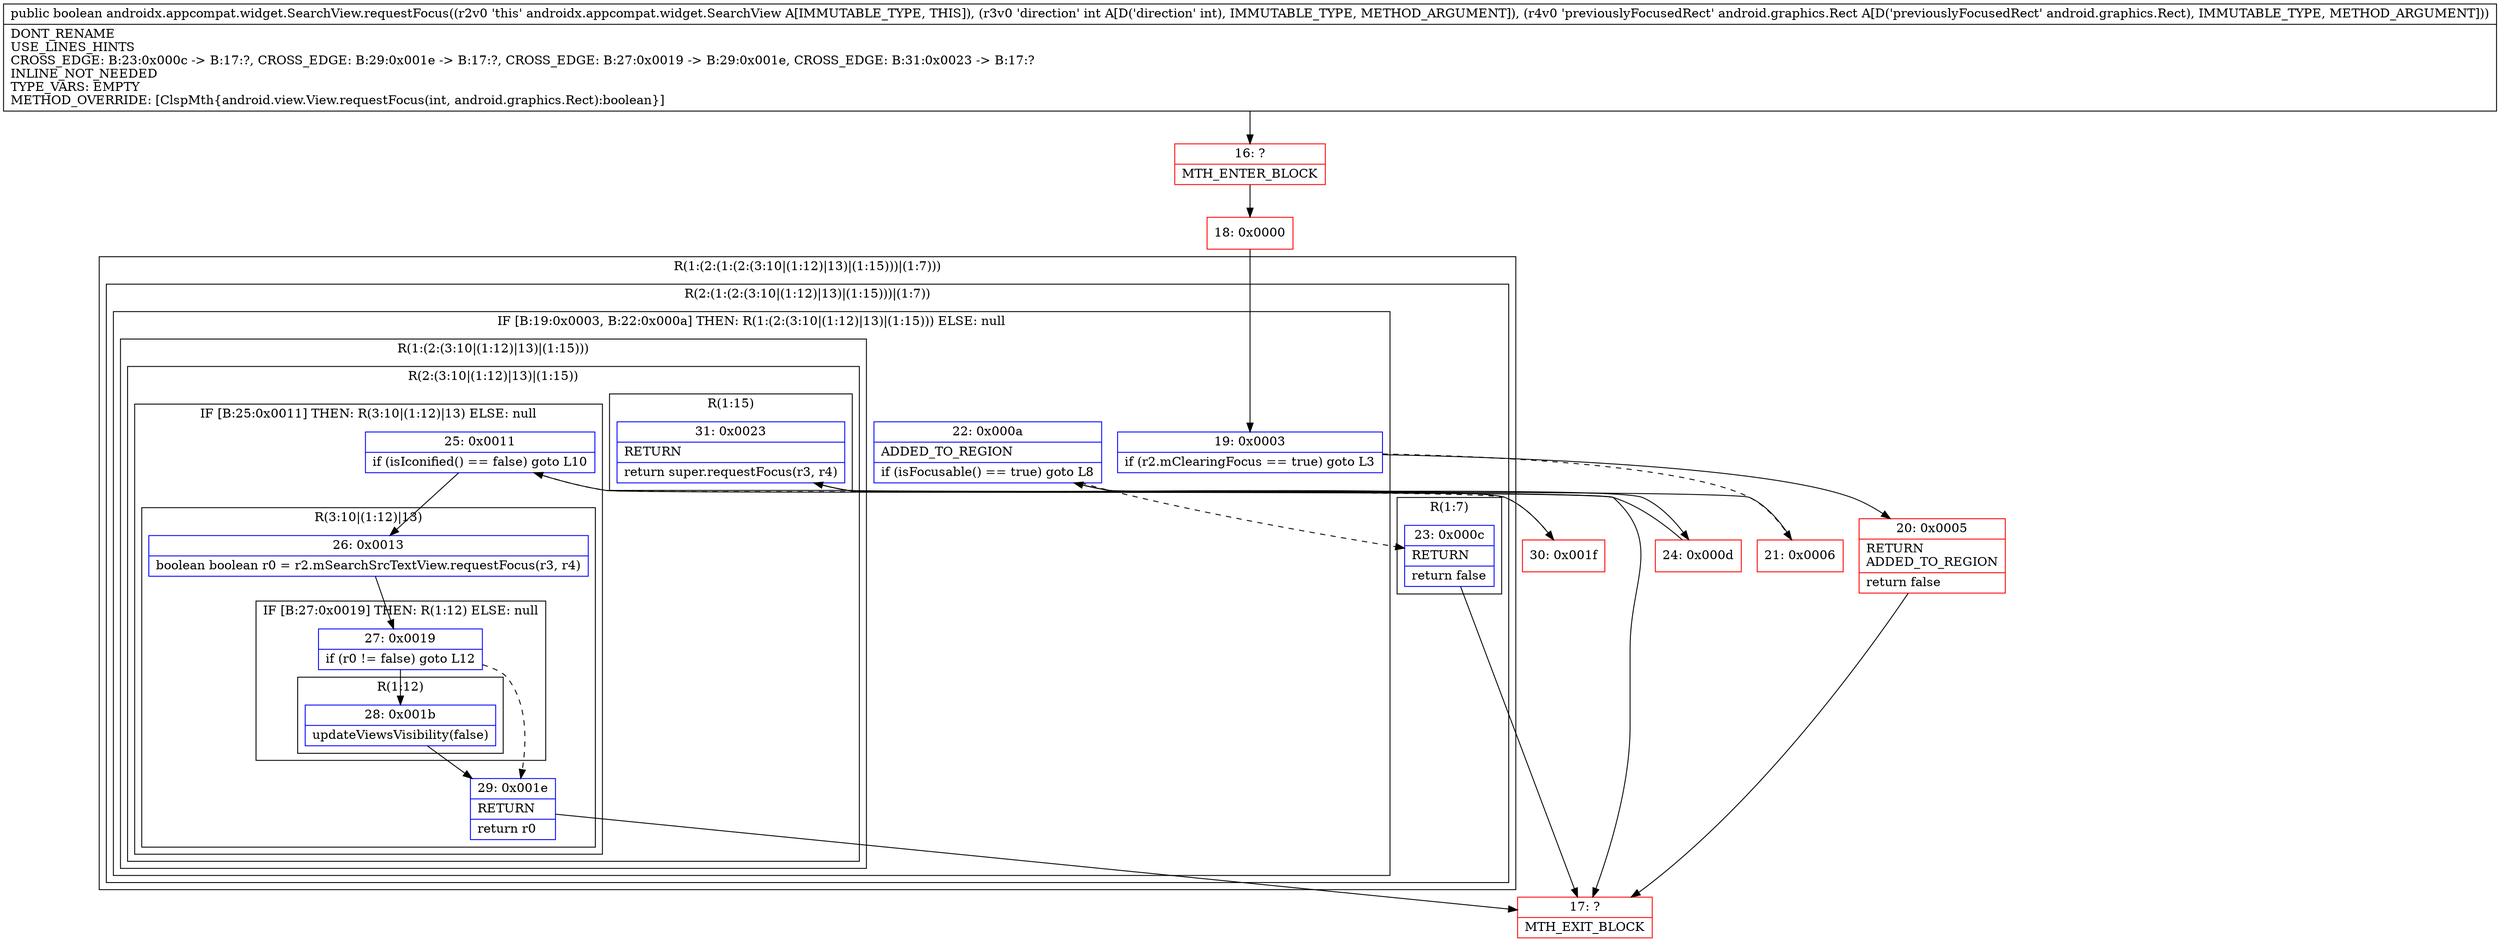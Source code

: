 digraph "CFG forandroidx.appcompat.widget.SearchView.requestFocus(ILandroid\/graphics\/Rect;)Z" {
subgraph cluster_Region_1469665911 {
label = "R(1:(2:(1:(2:(3:10|(1:12)|13)|(1:15)))|(1:7)))";
node [shape=record,color=blue];
subgraph cluster_Region_2124953309 {
label = "R(2:(1:(2:(3:10|(1:12)|13)|(1:15)))|(1:7))";
node [shape=record,color=blue];
subgraph cluster_IfRegion_139781842 {
label = "IF [B:19:0x0003, B:22:0x000a] THEN: R(1:(2:(3:10|(1:12)|13)|(1:15))) ELSE: null";
node [shape=record,color=blue];
Node_19 [shape=record,label="{19\:\ 0x0003|if (r2.mClearingFocus == true) goto L3\l}"];
Node_22 [shape=record,label="{22\:\ 0x000a|ADDED_TO_REGION\l|if (isFocusable() == true) goto L8\l}"];
subgraph cluster_Region_158623308 {
label = "R(1:(2:(3:10|(1:12)|13)|(1:15)))";
node [shape=record,color=blue];
subgraph cluster_Region_350459903 {
label = "R(2:(3:10|(1:12)|13)|(1:15))";
node [shape=record,color=blue];
subgraph cluster_IfRegion_725767520 {
label = "IF [B:25:0x0011] THEN: R(3:10|(1:12)|13) ELSE: null";
node [shape=record,color=blue];
Node_25 [shape=record,label="{25\:\ 0x0011|if (isIconified() == false) goto L10\l}"];
subgraph cluster_Region_1698064517 {
label = "R(3:10|(1:12)|13)";
node [shape=record,color=blue];
Node_26 [shape=record,label="{26\:\ 0x0013|boolean boolean r0 = r2.mSearchSrcTextView.requestFocus(r3, r4)\l}"];
subgraph cluster_IfRegion_357629066 {
label = "IF [B:27:0x0019] THEN: R(1:12) ELSE: null";
node [shape=record,color=blue];
Node_27 [shape=record,label="{27\:\ 0x0019|if (r0 != false) goto L12\l}"];
subgraph cluster_Region_76502188 {
label = "R(1:12)";
node [shape=record,color=blue];
Node_28 [shape=record,label="{28\:\ 0x001b|updateViewsVisibility(false)\l}"];
}
}
Node_29 [shape=record,label="{29\:\ 0x001e|RETURN\l|return r0\l}"];
}
}
subgraph cluster_Region_786633847 {
label = "R(1:15)";
node [shape=record,color=blue];
Node_31 [shape=record,label="{31\:\ 0x0023|RETURN\l|return super.requestFocus(r3, r4)\l}"];
}
}
}
}
subgraph cluster_Region_649536059 {
label = "R(1:7)";
node [shape=record,color=blue];
Node_23 [shape=record,label="{23\:\ 0x000c|RETURN\l|return false\l}"];
}
}
}
Node_16 [shape=record,color=red,label="{16\:\ ?|MTH_ENTER_BLOCK\l}"];
Node_18 [shape=record,color=red,label="{18\:\ 0x0000}"];
Node_20 [shape=record,color=red,label="{20\:\ 0x0005|RETURN\lADDED_TO_REGION\l|return false\l}"];
Node_17 [shape=record,color=red,label="{17\:\ ?|MTH_EXIT_BLOCK\l}"];
Node_21 [shape=record,color=red,label="{21\:\ 0x0006}"];
Node_24 [shape=record,color=red,label="{24\:\ 0x000d}"];
Node_30 [shape=record,color=red,label="{30\:\ 0x001f}"];
MethodNode[shape=record,label="{public boolean androidx.appcompat.widget.SearchView.requestFocus((r2v0 'this' androidx.appcompat.widget.SearchView A[IMMUTABLE_TYPE, THIS]), (r3v0 'direction' int A[D('direction' int), IMMUTABLE_TYPE, METHOD_ARGUMENT]), (r4v0 'previouslyFocusedRect' android.graphics.Rect A[D('previouslyFocusedRect' android.graphics.Rect), IMMUTABLE_TYPE, METHOD_ARGUMENT]))  | DONT_RENAME\lUSE_LINES_HINTS\lCROSS_EDGE: B:23:0x000c \-\> B:17:?, CROSS_EDGE: B:29:0x001e \-\> B:17:?, CROSS_EDGE: B:27:0x0019 \-\> B:29:0x001e, CROSS_EDGE: B:31:0x0023 \-\> B:17:?\lINLINE_NOT_NEEDED\lTYPE_VARS: EMPTY\lMETHOD_OVERRIDE: [ClspMth\{android.view.View.requestFocus(int, android.graphics.Rect):boolean\}]\l}"];
MethodNode -> Node_16;Node_19 -> Node_20;
Node_19 -> Node_21[style=dashed];
Node_22 -> Node_23[style=dashed];
Node_22 -> Node_24;
Node_25 -> Node_26;
Node_25 -> Node_30[style=dashed];
Node_26 -> Node_27;
Node_27 -> Node_28;
Node_27 -> Node_29[style=dashed];
Node_28 -> Node_29;
Node_29 -> Node_17;
Node_31 -> Node_17;
Node_23 -> Node_17;
Node_16 -> Node_18;
Node_18 -> Node_19;
Node_20 -> Node_17;
Node_21 -> Node_22;
Node_24 -> Node_25;
Node_30 -> Node_31;
}

